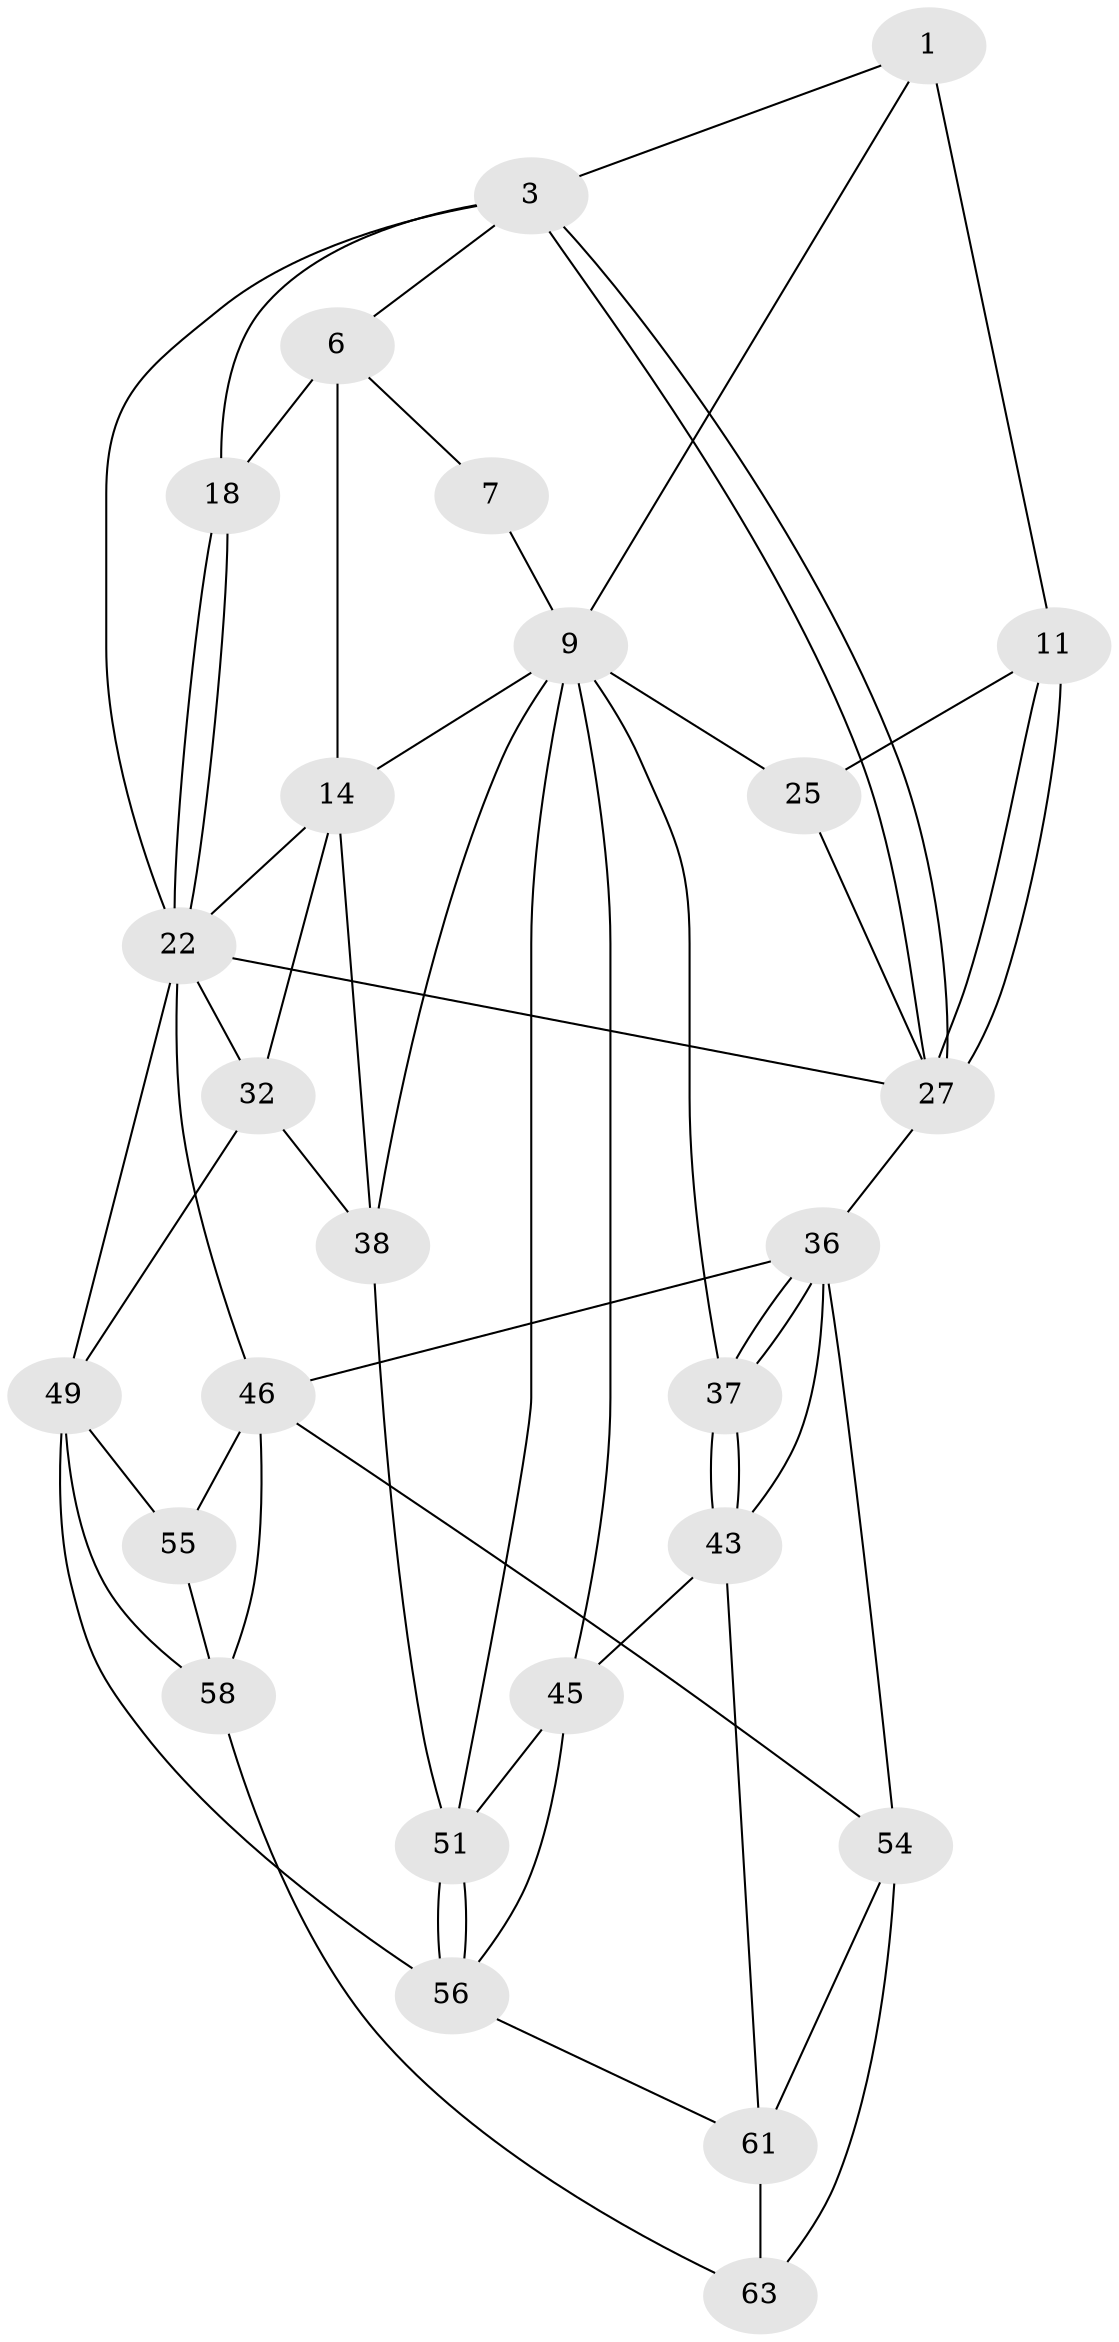 // original degree distribution, {3: 0.030303030303030304, 4: 0.24242424242424243, 5: 0.5151515151515151, 6: 0.21212121212121213}
// Generated by graph-tools (version 1.1) at 2025/21/03/04/25 18:21:23]
// undirected, 26 vertices, 60 edges
graph export_dot {
graph [start="1"]
  node [color=gray90,style=filled];
  1 [pos="+0.07677717813426352+0.07138362549980158",super="+2+8"];
  3 [pos="+0.19332106673975777+0.1146404898679973",super="+4"];
  6 [pos="+0.3163262115985646+0",super="+13"];
  7 [pos="+0+0"];
  9 [pos="+0+0",super="+26+10"];
  11 [pos="+0.07312939956672615+0.1505918276799968",super="+12"];
  14 [pos="+0.8383805083603013+0",super="+15+19"];
  18 [pos="+0.45254099461227076+0.2573687510325722"];
  22 [pos="+0.43762051866765506+0.28500223671623953",super="+23+33"];
  25 [pos="+0.025868719253765177+0.24234235543440505"];
  27 [pos="+0.1649459635369516+0.17613902224509284",super="+28"];
  32 [pos="+0.8167028000042655+0.306930024605457",super="+34"];
  36 [pos="+0.16575395146439+0.3326454161901095",super="+47"];
  37 [pos="+0+0.43936544819005496"];
  38 [pos="+1+0.40700527197439607",super="+39"];
  43 [pos="+0+0.6838835607248454",super="+44"];
  45 [pos="+0+1"];
  46 [pos="+0.3312590042422349+0.5280931418226841",super="+52"];
  49 [pos="+0.7140586424252593+0.7166212856939199",super="+50+57"];
  51 [pos="+1+1"];
  54 [pos="+0.27831834551929+0.6190115659905443",super="+60"];
  55 [pos="+0.5109919624712355+0.6757831449448394"];
  56 [pos="+0.8593115256623712+1",super="+66"];
  58 [pos="+0.4524960472450838+0.7453077073590182",super="+59+64"];
  61 [pos="+0.12388231826173238+0.8636758432343535",super="+65"];
  63 [pos="+0.3455981828161125+0.8872405580161058"];
  1 -- 3;
  1 -- 11 [weight=2];
  1 -- 9;
  3 -- 27;
  3 -- 27;
  3 -- 18;
  3 -- 6;
  3 -- 22;
  6 -- 7;
  6 -- 18;
  6 -- 14 [weight=2];
  7 -- 9;
  9 -- 37;
  9 -- 25;
  9 -- 51;
  9 -- 38;
  9 -- 45;
  9 -- 14;
  11 -- 27;
  11 -- 27;
  11 -- 25;
  14 -- 38;
  14 -- 32 [weight=2];
  14 -- 22;
  18 -- 22;
  18 -- 22;
  22 -- 27;
  22 -- 46;
  22 -- 32;
  22 -- 49;
  25 -- 27;
  27 -- 36;
  32 -- 38;
  32 -- 49;
  36 -- 37;
  36 -- 37;
  36 -- 54;
  36 -- 43;
  36 -- 46;
  37 -- 43;
  37 -- 43;
  38 -- 51;
  43 -- 45;
  43 -- 61;
  45 -- 51;
  45 -- 56;
  46 -- 54;
  46 -- 55;
  46 -- 58;
  49 -- 55;
  49 -- 56;
  49 -- 58;
  51 -- 56;
  51 -- 56;
  54 -- 61;
  54 -- 63;
  55 -- 58;
  56 -- 61;
  58 -- 63;
  61 -- 63;
}
